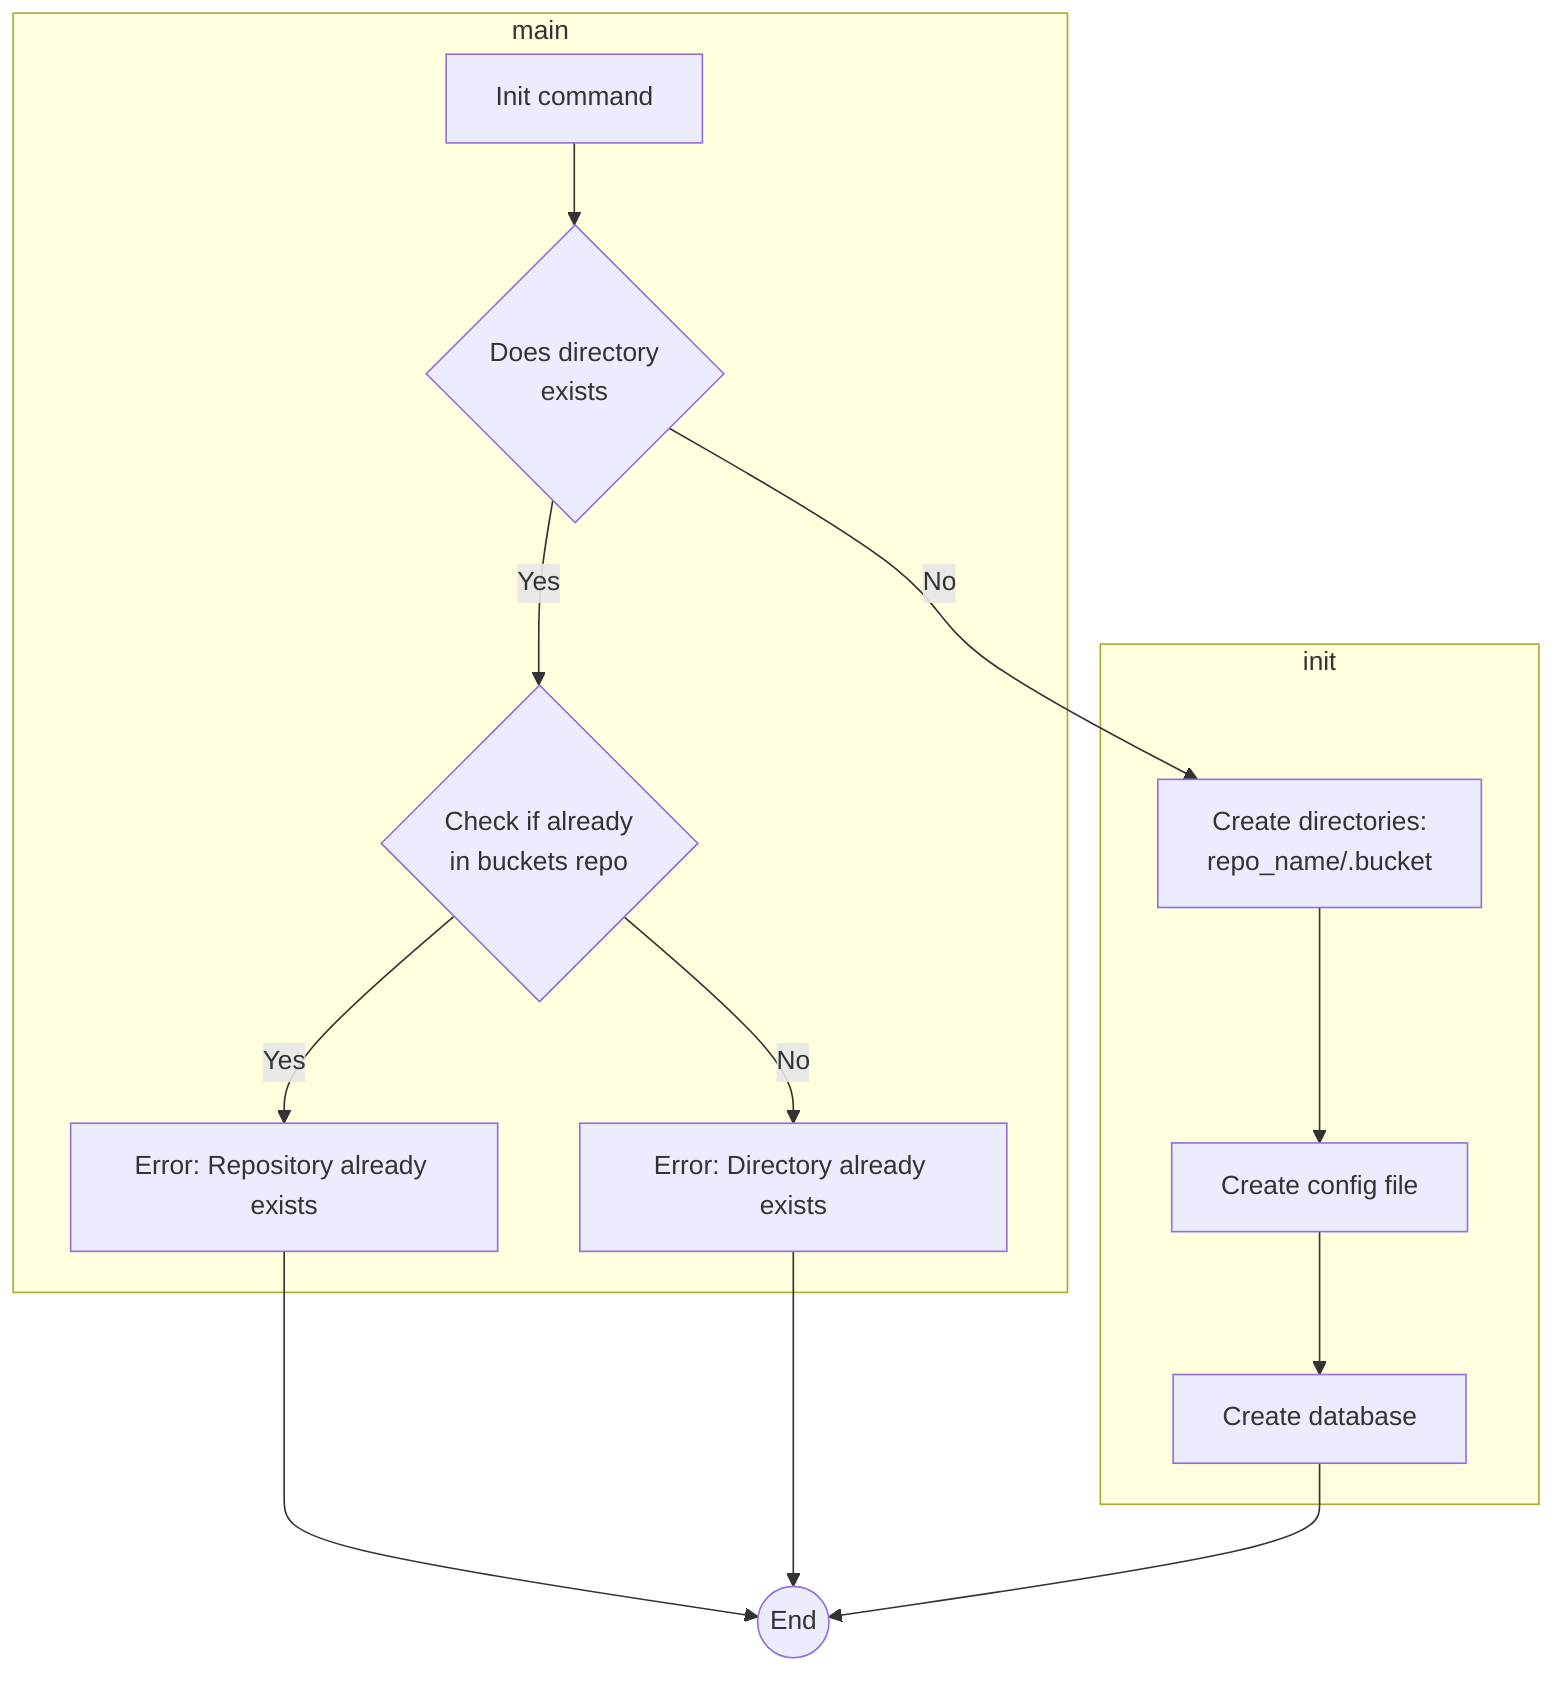 flowchart TD
    subgraph main
        A[Init command] --> B{Does directory \n exists}
        B --> |Yes| C{Check if already \n in buckets repo}
        C --> |Yes| Z[Error: Repository already exists]
        C --> |No| Y[Error: Directory already exists]
    end

    subgraph init
        B --> |No| D[Create directories: \n repo_name/.bucket]
        D --> E[Create config file]
        E --> F[Create database]
    end

    Z --> G((End))
    Y --> G((End))
    F --> G((End))